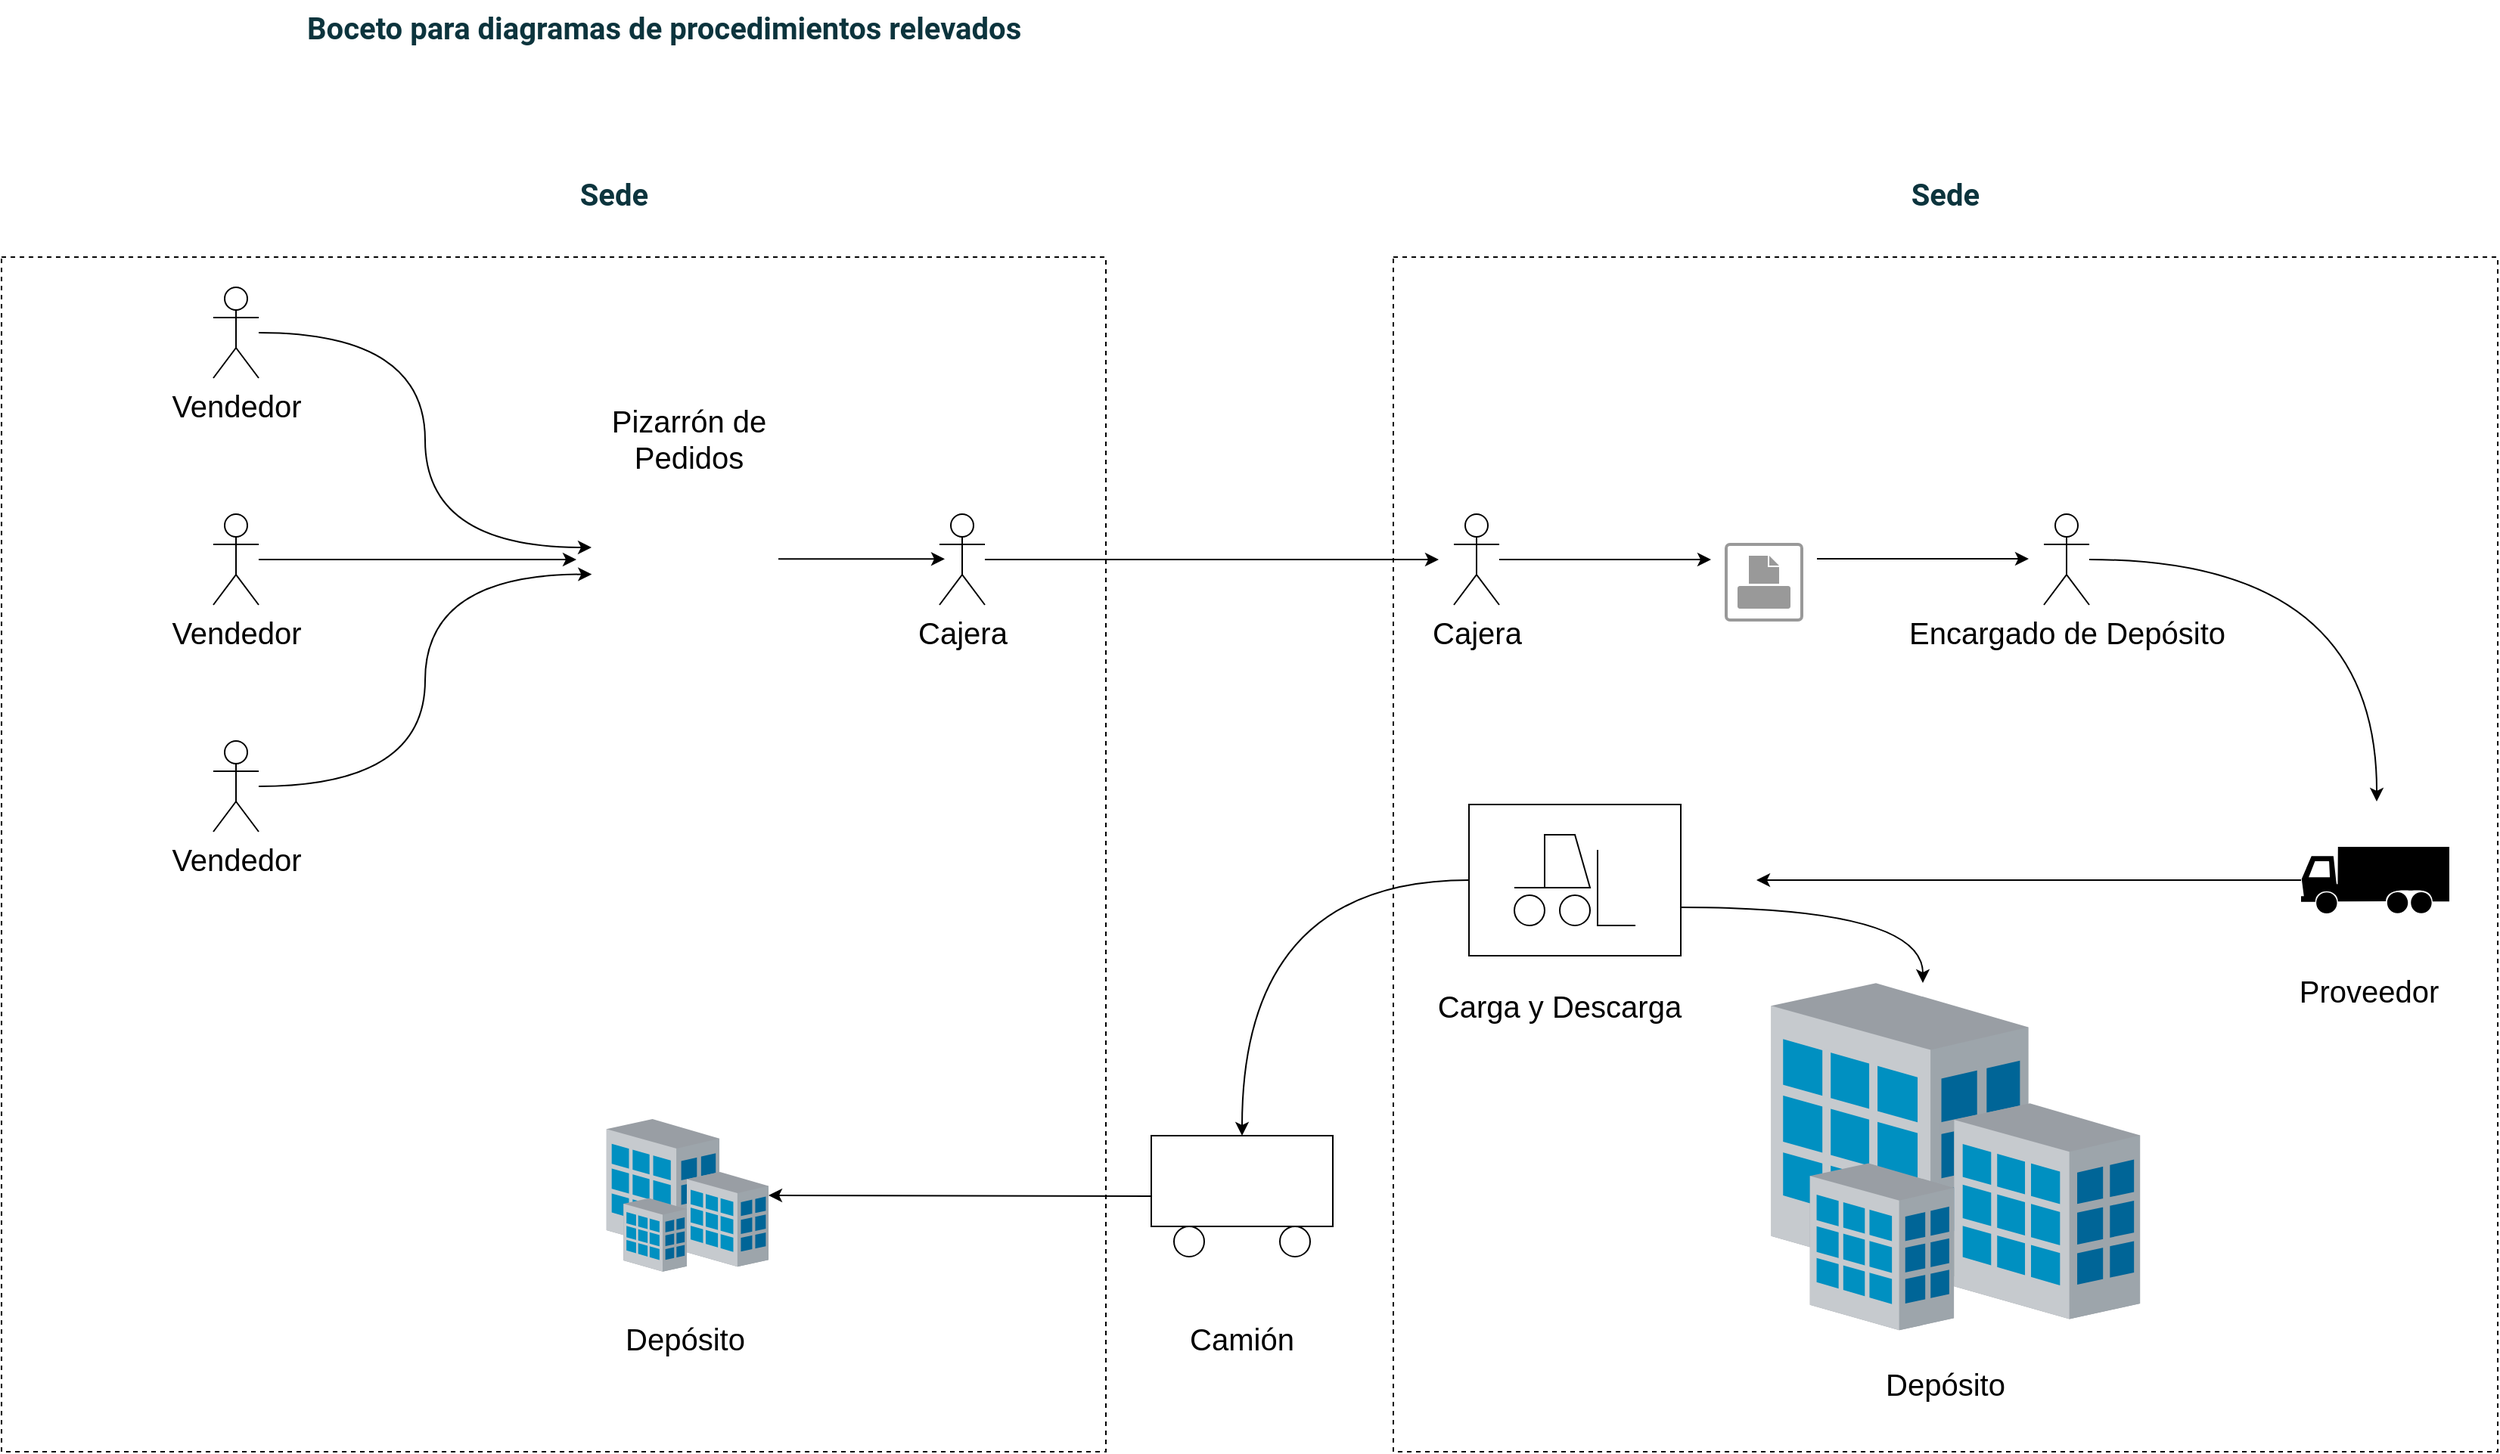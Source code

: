 <mxfile version="15.5.8" type="device"><diagram id="y4S62_nmjw9m7yeNkImC" name="Page-1"><mxGraphModel dx="1360" dy="681" grid="1" gridSize="10" guides="1" tooltips="1" connect="1" arrows="1" fold="1" page="1" pageScale="1" pageWidth="850" pageHeight="1100" math="0" shadow="0"><root><mxCell id="0"/><mxCell id="1" parent="0"/><mxCell id="9sVyzJmTKUdLJgXv31QQ-46" value="" style="rounded=0;whiteSpace=wrap;html=1;fontSize=20;dashed=1;fillColor=none;" vertex="1" parent="1"><mxGeometry x="940" y="240" width="730" height="790" as="geometry"/></mxCell><mxCell id="9sVyzJmTKUdLJgXv31QQ-19" value="" style="rounded=0;whiteSpace=wrap;html=1;fontSize=20;dashed=1;fillColor=none;" vertex="1" parent="1"><mxGeometry x="20" y="240" width="730" height="790" as="geometry"/></mxCell><mxCell id="9sVyzJmTKUdLJgXv31QQ-1" value="&lt;span style=&quot;font-family: &amp;#34;roboto&amp;#34; , &amp;#34;arial&amp;#34; ; font-style: normal ; color: rgb(12 , 52 , 61)&quot;&gt;&lt;b&gt;&lt;font style=&quot;font-size: 20px&quot;&gt;Boceto para diagramas de procedimientos relevados&lt;/font&gt;&lt;/b&gt;&lt;/span&gt;" style="text;whiteSpace=wrap;html=1;" vertex="1" parent="1"><mxGeometry x="220" y="70" width="550" height="30" as="geometry"/></mxCell><mxCell id="9sVyzJmTKUdLJgXv31QQ-2" value="" style="shape=image;html=1;verticalAlign=top;verticalLabelPosition=bottom;labelBackgroundColor=#ffffff;imageAspect=0;aspect=fixed;image=https://cdn3.iconfinder.com/data/icons/education-and-learning-23/32/Education_and_Learning_blackboard_whiteboard_school_presentation-128.png;fontSize=20;" vertex="1" parent="1"><mxGeometry x="410" y="400" width="128" height="128" as="geometry"/></mxCell><mxCell id="9sVyzJmTKUdLJgXv31QQ-3" value="Pizarrón de Pedidos" style="text;html=1;strokeColor=none;fillColor=none;align=center;verticalAlign=middle;whiteSpace=wrap;rounded=0;fontSize=20;" vertex="1" parent="1"><mxGeometry x="414.5" y="330" width="119" height="60" as="geometry"/></mxCell><mxCell id="9sVyzJmTKUdLJgXv31QQ-12" style="edgeStyle=orthogonalEdgeStyle;orthogonalLoop=1;jettySize=auto;html=1;entryX=0;entryY=0.25;entryDx=0;entryDy=0;fontSize=20;curved=1;" edge="1" parent="1" source="9sVyzJmTKUdLJgXv31QQ-4" target="9sVyzJmTKUdLJgXv31QQ-2"><mxGeometry relative="1" as="geometry"/></mxCell><mxCell id="9sVyzJmTKUdLJgXv31QQ-4" value="Vendedor" style="shape=umlActor;verticalLabelPosition=bottom;verticalAlign=top;html=1;outlineConnect=0;fontSize=20;" vertex="1" parent="1"><mxGeometry x="160" y="260" width="30" height="60" as="geometry"/></mxCell><mxCell id="9sVyzJmTKUdLJgXv31QQ-11" style="edgeStyle=orthogonalEdgeStyle;rounded=0;orthogonalLoop=1;jettySize=auto;html=1;fontSize=20;" edge="1" parent="1" source="9sVyzJmTKUdLJgXv31QQ-7"><mxGeometry relative="1" as="geometry"><mxPoint x="400" y="440" as="targetPoint"/></mxGeometry></mxCell><mxCell id="9sVyzJmTKUdLJgXv31QQ-7" value="Vendedor" style="shape=umlActor;verticalLabelPosition=bottom;verticalAlign=top;html=1;outlineConnect=0;fontSize=20;" vertex="1" parent="1"><mxGeometry x="160" y="410" width="30" height="60" as="geometry"/></mxCell><mxCell id="9sVyzJmTKUdLJgXv31QQ-13" style="edgeStyle=orthogonalEdgeStyle;curved=1;orthogonalLoop=1;jettySize=auto;html=1;entryX=0.001;entryY=0.389;entryDx=0;entryDy=0;entryPerimeter=0;fontSize=20;" edge="1" parent="1" source="9sVyzJmTKUdLJgXv31QQ-8" target="9sVyzJmTKUdLJgXv31QQ-2"><mxGeometry relative="1" as="geometry"/></mxCell><mxCell id="9sVyzJmTKUdLJgXv31QQ-8" value="Vendedor" style="shape=umlActor;verticalLabelPosition=bottom;verticalAlign=top;html=1;outlineConnect=0;fontSize=20;" vertex="1" parent="1"><mxGeometry x="160" y="560" width="30" height="60" as="geometry"/></mxCell><mxCell id="9sVyzJmTKUdLJgXv31QQ-42" style="edgeStyle=orthogonalEdgeStyle;curved=1;orthogonalLoop=1;jettySize=auto;html=1;fontSize=20;" edge="1" parent="1" source="9sVyzJmTKUdLJgXv31QQ-14"><mxGeometry relative="1" as="geometry"><mxPoint x="970" y="440" as="targetPoint"/></mxGeometry></mxCell><mxCell id="9sVyzJmTKUdLJgXv31QQ-14" value="Cajera" style="shape=umlActor;verticalLabelPosition=bottom;verticalAlign=top;html=1;outlineConnect=0;fontSize=20;" vertex="1" parent="1"><mxGeometry x="640" y="410" width="30" height="60" as="geometry"/></mxCell><mxCell id="9sVyzJmTKUdLJgXv31QQ-24" style="edgeStyle=orthogonalEdgeStyle;curved=1;orthogonalLoop=1;jettySize=auto;html=1;fontSize=20;" edge="1" parent="1" source="9sVyzJmTKUdLJgXv31QQ-16"><mxGeometry relative="1" as="geometry"><mxPoint x="1150" y="440" as="targetPoint"/></mxGeometry></mxCell><mxCell id="9sVyzJmTKUdLJgXv31QQ-16" value="Cajera" style="shape=umlActor;verticalLabelPosition=bottom;verticalAlign=top;html=1;outlineConnect=0;fontSize=20;" vertex="1" parent="1"><mxGeometry x="980" y="410" width="30" height="60" as="geometry"/></mxCell><mxCell id="9sVyzJmTKUdLJgXv31QQ-21" value="&lt;span style=&quot;font-family: &amp;#34;roboto&amp;#34; , &amp;#34;arial&amp;#34; ; font-style: normal ; color: rgb(12 , 52 , 61)&quot;&gt;&lt;b&gt;&lt;font style=&quot;font-size: 20px&quot;&gt;Sede&lt;/font&gt;&lt;/b&gt;&lt;/span&gt;" style="text;whiteSpace=wrap;html=1;align=center;" vertex="1" parent="1"><mxGeometry x="150" y="180" width="550" height="30" as="geometry"/></mxCell><mxCell id="9sVyzJmTKUdLJgXv31QQ-22" value="&lt;span style=&quot;font-family: &amp;#34;roboto&amp;#34; , &amp;#34;arial&amp;#34; ; font-style: normal ; color: rgb(12 , 52 , 61)&quot;&gt;&lt;b&gt;&lt;font style=&quot;font-size: 20px&quot;&gt;Sede&lt;/font&gt;&lt;/b&gt;&lt;/span&gt;" style="text;whiteSpace=wrap;html=1;align=center;" vertex="1" parent="1"><mxGeometry x="1030" y="180" width="550" height="30" as="geometry"/></mxCell><mxCell id="9sVyzJmTKUdLJgXv31QQ-23" value="" style="strokeColor=#999999;verticalLabelPosition=bottom;shadow=0;dashed=0;verticalAlign=top;strokeWidth=2;html=1;shape=mxgraph.mockup.misc.printIcon;fontSize=20;fillColor=none;" vertex="1" parent="1"><mxGeometry x="1160" y="430" width="50" height="50" as="geometry"/></mxCell><mxCell id="9sVyzJmTKUdLJgXv31QQ-34" style="edgeStyle=orthogonalEdgeStyle;curved=1;orthogonalLoop=1;jettySize=auto;html=1;fontSize=20;" edge="1" parent="1" source="9sVyzJmTKUdLJgXv31QQ-25"><mxGeometry relative="1" as="geometry"><mxPoint x="1590" y="600" as="targetPoint"/></mxGeometry></mxCell><mxCell id="9sVyzJmTKUdLJgXv31QQ-25" value="Encargado de Depósito" style="shape=umlActor;verticalLabelPosition=bottom;verticalAlign=top;html=1;outlineConnect=0;fontSize=20;" vertex="1" parent="1"><mxGeometry x="1370" y="410" width="30" height="60" as="geometry"/></mxCell><mxCell id="9sVyzJmTKUdLJgXv31QQ-27" style="edgeStyle=orthogonalEdgeStyle;curved=1;orthogonalLoop=1;jettySize=auto;html=1;fontSize=20;" edge="1" parent="1"><mxGeometry relative="1" as="geometry"><mxPoint x="1360" y="439.5" as="targetPoint"/><mxPoint x="1220" y="439.5" as="sourcePoint"/></mxGeometry></mxCell><mxCell id="9sVyzJmTKUdLJgXv31QQ-29" value="" style="verticalLabelPosition=bottom;sketch=0;aspect=fixed;html=1;verticalAlign=top;strokeColor=none;align=center;outlineConnect=0;shape=mxgraph.citrix.site;dashed=1;fontSize=20;fillColor=none;" vertex="1" parent="1"><mxGeometry x="420" y="810" width="107" height="101" as="geometry"/></mxCell><mxCell id="9sVyzJmTKUdLJgXv31QQ-30" value="" style="verticalLabelPosition=bottom;sketch=0;aspect=fixed;html=1;verticalAlign=top;strokeColor=none;align=center;outlineConnect=0;shape=mxgraph.citrix.site;dashed=1;fontSize=20;fillColor=none;" vertex="1" parent="1"><mxGeometry x="1190" y="720" width="243.67" height="230" as="geometry"/></mxCell><mxCell id="9sVyzJmTKUdLJgXv31QQ-35" style="edgeStyle=orthogonalEdgeStyle;curved=1;orthogonalLoop=1;jettySize=auto;html=1;fontSize=20;" edge="1" parent="1" source="9sVyzJmTKUdLJgXv31QQ-31"><mxGeometry relative="1" as="geometry"><mxPoint x="1180" y="652" as="targetPoint"/></mxGeometry></mxCell><mxCell id="9sVyzJmTKUdLJgXv31QQ-31" value="" style="shape=mxgraph.signs.transportation.truck_3;html=1;pointerEvents=1;fillColor=#000000;strokeColor=none;verticalLabelPosition=bottom;verticalAlign=top;align=center;dashed=1;fontSize=20;" vertex="1" parent="1"><mxGeometry x="1540" y="630" width="98" height="44" as="geometry"/></mxCell><mxCell id="9sVyzJmTKUdLJgXv31QQ-37" style="edgeStyle=orthogonalEdgeStyle;curved=1;orthogonalLoop=1;jettySize=auto;html=1;fontSize=20;" edge="1" parent="1" source="9sVyzJmTKUdLJgXv31QQ-32" target="9sVyzJmTKUdLJgXv31QQ-33"><mxGeometry relative="1" as="geometry"/></mxCell><mxCell id="9sVyzJmTKUdLJgXv31QQ-51" style="edgeStyle=orthogonalEdgeStyle;curved=1;orthogonalLoop=1;jettySize=auto;html=1;fontSize=20;" edge="1" parent="1" source="9sVyzJmTKUdLJgXv31QQ-32" target="9sVyzJmTKUdLJgXv31QQ-30"><mxGeometry relative="1" as="geometry"><Array as="points"><mxPoint x="1290" y="670"/></Array></mxGeometry></mxCell><mxCell id="9sVyzJmTKUdLJgXv31QQ-32" value="" style="verticalLabelPosition=bottom;outlineConnect=0;align=center;dashed=0;html=1;verticalAlign=top;shape=mxgraph.pid.misc.forklift_(truck);fontSize=20;fillColor=none;" vertex="1" parent="1"><mxGeometry x="990" y="602" width="140" height="100" as="geometry"/></mxCell><mxCell id="9sVyzJmTKUdLJgXv31QQ-38" style="edgeStyle=orthogonalEdgeStyle;curved=1;orthogonalLoop=1;jettySize=auto;html=1;fontSize=20;" edge="1" parent="1" source="9sVyzJmTKUdLJgXv31QQ-33" target="9sVyzJmTKUdLJgXv31QQ-29"><mxGeometry relative="1" as="geometry"/></mxCell><mxCell id="9sVyzJmTKUdLJgXv31QQ-33" value="" style="verticalLabelPosition=bottom;outlineConnect=0;align=center;dashed=0;html=1;verticalAlign=top;shape=mxgraph.pid.misc.box_truck;fontSize=20;fillColor=none;" vertex="1" parent="1"><mxGeometry x="780" y="821" width="120" height="80" as="geometry"/></mxCell><mxCell id="9sVyzJmTKUdLJgXv31QQ-39" value="Proveedor" style="text;html=1;strokeColor=none;fillColor=none;align=center;verticalAlign=middle;whiteSpace=wrap;rounded=0;dashed=1;fontSize=20;" vertex="1" parent="1"><mxGeometry x="1530" y="710" width="110" height="30" as="geometry"/></mxCell><mxCell id="9sVyzJmTKUdLJgXv31QQ-41" value="Carga y Descarga" style="text;html=1;strokeColor=none;fillColor=none;align=center;verticalAlign=middle;whiteSpace=wrap;rounded=0;dashed=1;fontSize=20;" vertex="1" parent="1"><mxGeometry x="960" y="720" width="180" height="30" as="geometry"/></mxCell><mxCell id="9sVyzJmTKUdLJgXv31QQ-43" style="edgeStyle=orthogonalEdgeStyle;curved=1;orthogonalLoop=1;jettySize=auto;html=1;fontSize=20;" edge="1" parent="1"><mxGeometry relative="1" as="geometry"><mxPoint x="643.5" y="439.66" as="targetPoint"/><mxPoint x="533.5" y="439.66" as="sourcePoint"/></mxGeometry></mxCell><mxCell id="9sVyzJmTKUdLJgXv31QQ-47" value="Depósito" style="text;html=1;strokeColor=none;fillColor=none;align=center;verticalAlign=middle;whiteSpace=wrap;rounded=0;dashed=1;fontSize=20;" vertex="1" parent="1"><mxGeometry x="1250" y="970" width="110" height="30" as="geometry"/></mxCell><mxCell id="9sVyzJmTKUdLJgXv31QQ-48" value="Depósito" style="text;html=1;strokeColor=none;fillColor=none;align=center;verticalAlign=middle;whiteSpace=wrap;rounded=0;dashed=1;fontSize=20;" vertex="1" parent="1"><mxGeometry x="417" y="940" width="110" height="30" as="geometry"/></mxCell><mxCell id="9sVyzJmTKUdLJgXv31QQ-49" value="Camión" style="text;html=1;strokeColor=none;fillColor=none;align=center;verticalAlign=middle;whiteSpace=wrap;rounded=0;dashed=1;fontSize=20;" vertex="1" parent="1"><mxGeometry x="785" y="940" width="110" height="30" as="geometry"/></mxCell></root></mxGraphModel></diagram></mxfile>